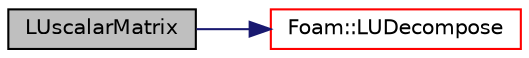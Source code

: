 digraph "LUscalarMatrix"
{
  bgcolor="transparent";
  edge [fontname="Helvetica",fontsize="10",labelfontname="Helvetica",labelfontsize="10"];
  node [fontname="Helvetica",fontsize="10",shape=record];
  rankdir="LR";
  Node1 [label="LUscalarMatrix",height=0.2,width=0.4,color="black", fillcolor="grey75", style="filled", fontcolor="black"];
  Node1 -> Node2 [color="midnightblue",fontsize="10",style="solid",fontname="Helvetica"];
  Node2 [label="Foam::LUDecompose",height=0.2,width=0.4,color="red",URL="$a10758.html#a4c90a8a26de44c9bed71aef2138ce997",tooltip="LU decompose the matrix with pivoting. "];
}
